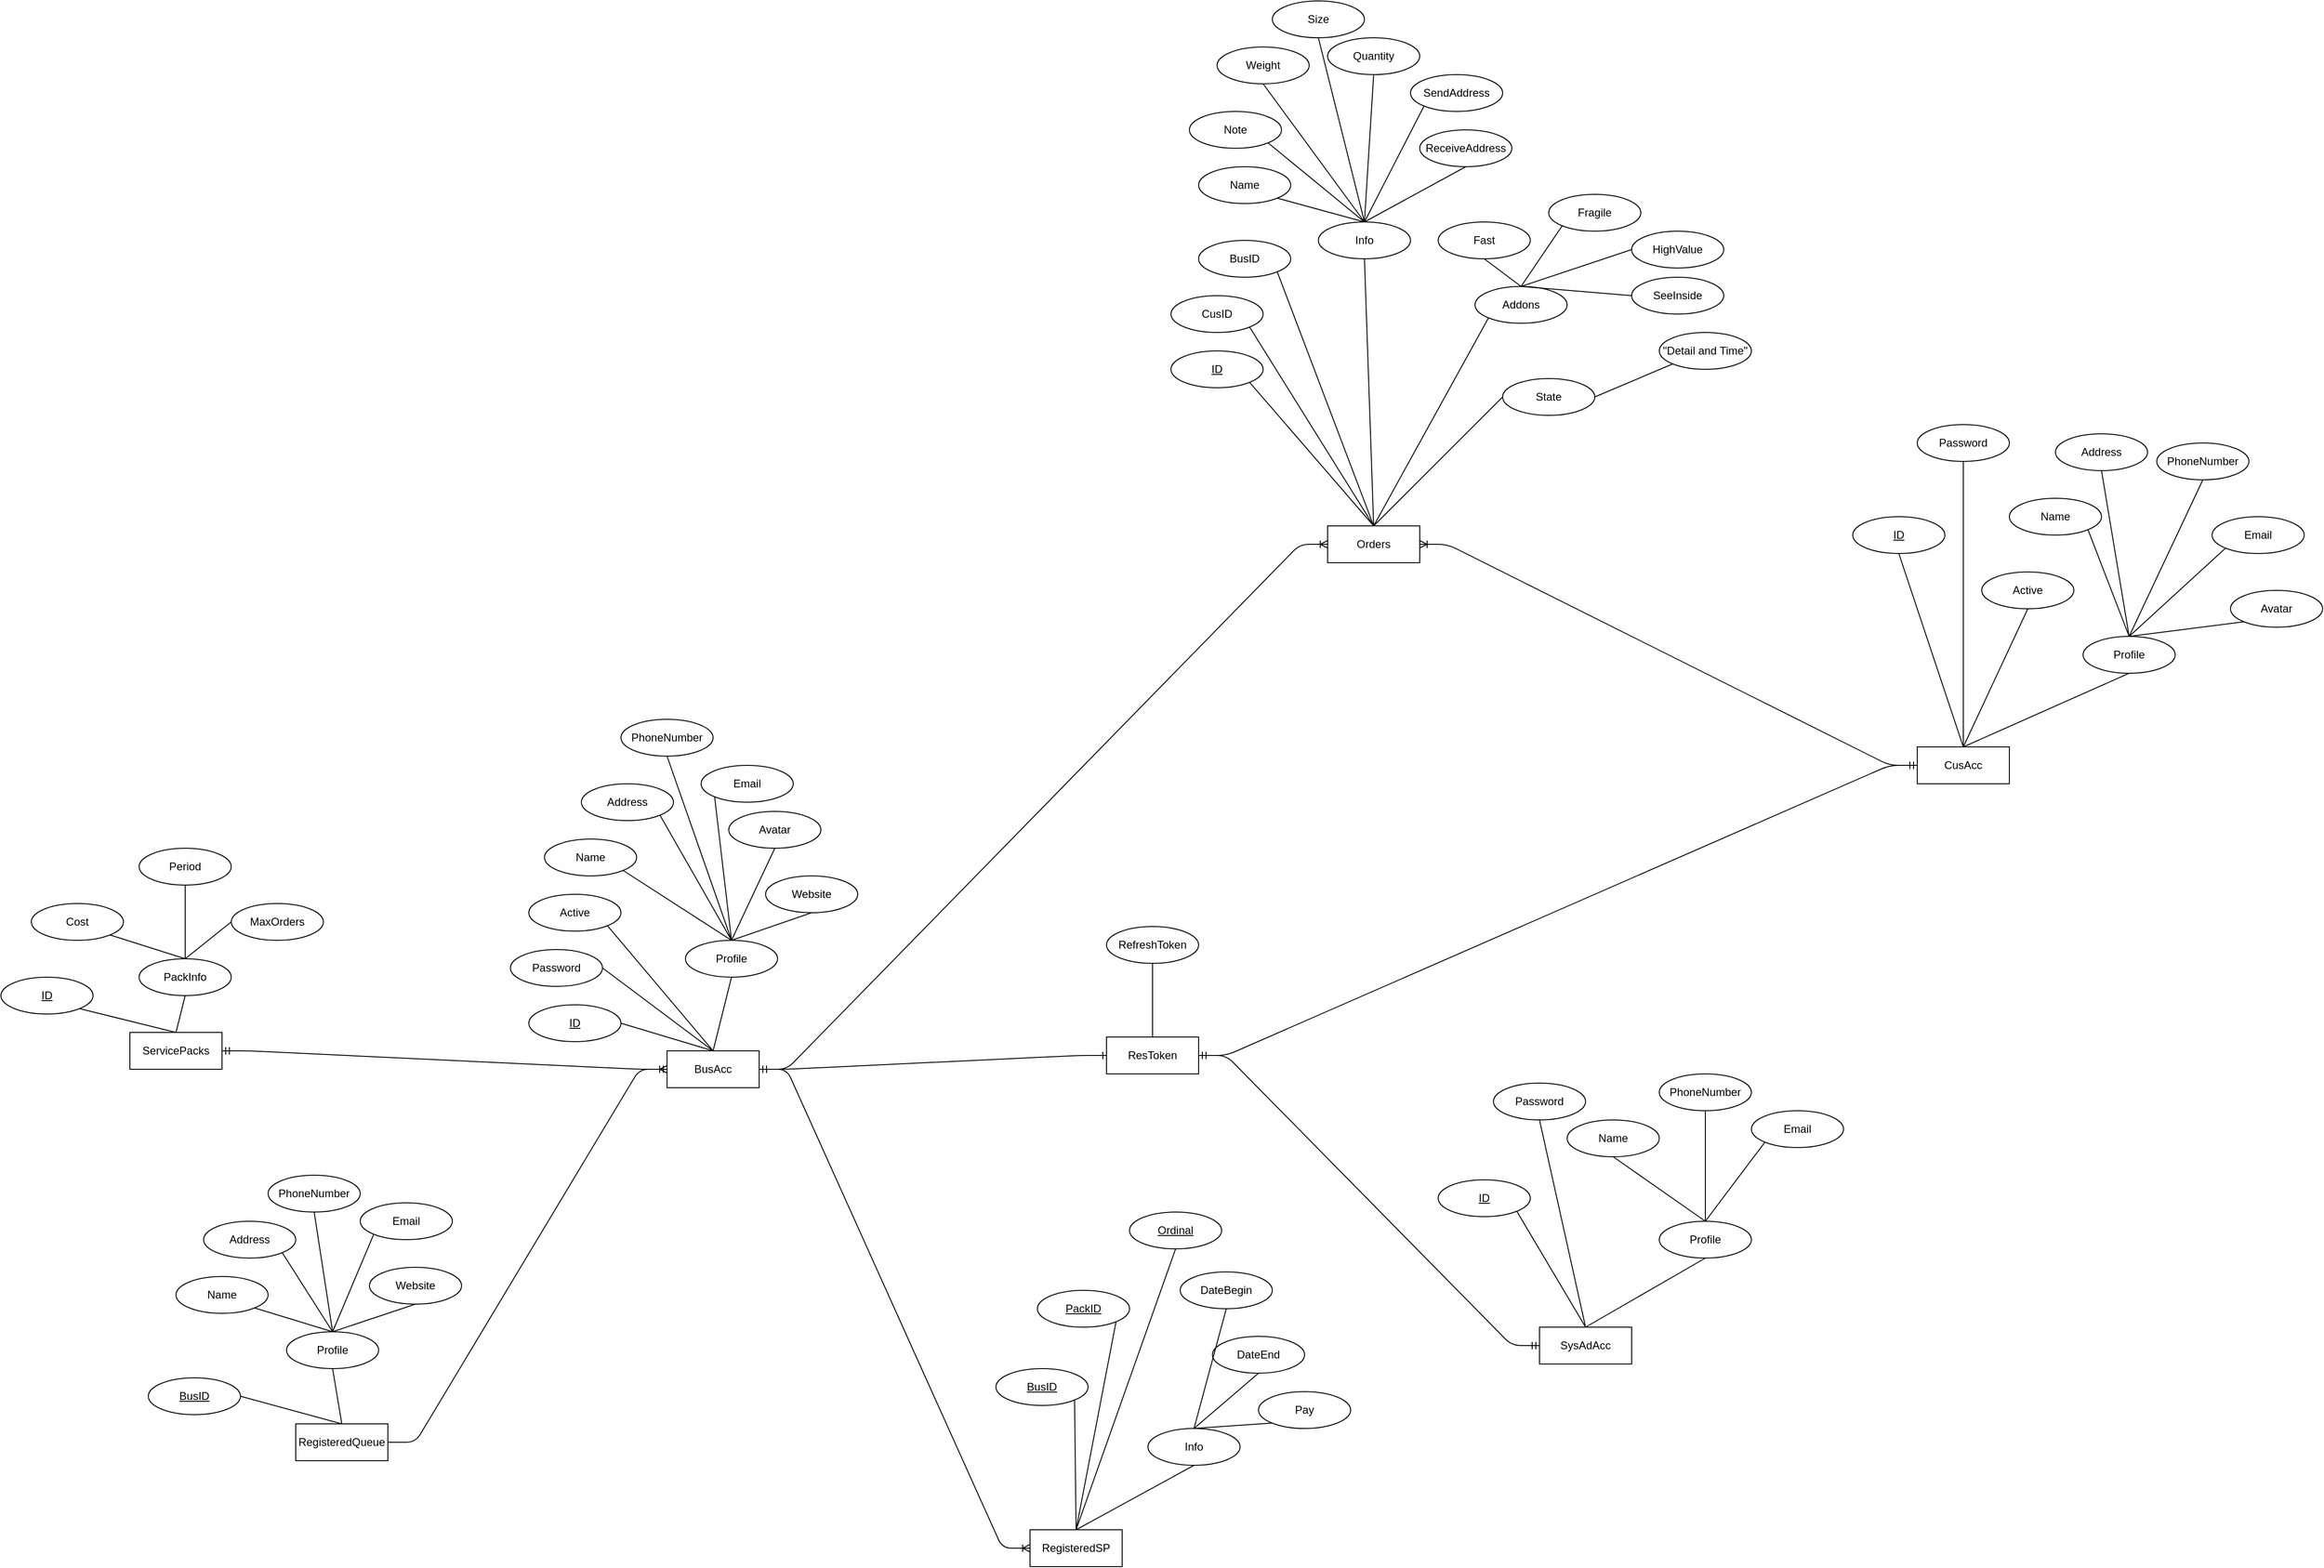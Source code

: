 <mxfile version="14.5.3" type="github">
  <diagram id="R2lEEEUBdFMjLlhIrx00" name="Page-1">
    <mxGraphModel dx="4400" dy="2520" grid="1" gridSize="10" guides="1" tooltips="1" connect="1" arrows="1" fold="1" page="1" pageScale="1" pageWidth="1920" pageHeight="1200" background="none" math="0" shadow="0" extFonts="Permanent Marker^https://fonts.googleapis.com/css?family=Permanent+Marker">
      <root>
        <mxCell id="0" />
        <mxCell id="1" parent="0" />
        <mxCell id="k6KYrHeAKpyfFp28Gv0Z-1" value="SysAdAcc" style="whiteSpace=wrap;html=1;align=center;" vertex="1" parent="1">
          <mxGeometry x="970" y="670" width="100" height="40" as="geometry" />
        </mxCell>
        <mxCell id="k6KYrHeAKpyfFp28Gv0Z-2" value="CusAcc" style="whiteSpace=wrap;html=1;align=center;" vertex="1" parent="1">
          <mxGeometry x="1380" y="40" width="100" height="40" as="geometry" />
        </mxCell>
        <mxCell id="k6KYrHeAKpyfFp28Gv0Z-3" value="BusAcc" style="whiteSpace=wrap;html=1;align=center;" vertex="1" parent="1">
          <mxGeometry x="23" y="370" width="100" height="40" as="geometry" />
        </mxCell>
        <mxCell id="k6KYrHeAKpyfFp28Gv0Z-4" value="ResToken" style="whiteSpace=wrap;html=1;align=center;" vertex="1" parent="1">
          <mxGeometry x="500" y="355" width="100" height="40" as="geometry" />
        </mxCell>
        <mxCell id="k6KYrHeAKpyfFp28Gv0Z-11" value="RegisteredQueue" style="whiteSpace=wrap;html=1;align=center;" vertex="1" parent="1">
          <mxGeometry x="-380" y="775" width="100" height="40" as="geometry" />
        </mxCell>
        <mxCell id="k6KYrHeAKpyfFp28Gv0Z-12" value="ServicePacks" style="whiteSpace=wrap;html=1;align=center;" vertex="1" parent="1">
          <mxGeometry x="-560" y="350" width="100" height="40" as="geometry" />
        </mxCell>
        <mxCell id="k6KYrHeAKpyfFp28Gv0Z-13" value="Orders" style="whiteSpace=wrap;html=1;align=center;" vertex="1" parent="1">
          <mxGeometry x="740" y="-200" width="100" height="40" as="geometry" />
        </mxCell>
        <mxCell id="k6KYrHeAKpyfFp28Gv0Z-14" value="RegisteredSP" style="whiteSpace=wrap;html=1;align=center;" vertex="1" parent="1">
          <mxGeometry x="417" y="890" width="100" height="40" as="geometry" />
        </mxCell>
        <mxCell id="k6KYrHeAKpyfFp28Gv0Z-19" value="Password" style="ellipse;whiteSpace=wrap;html=1;align=center;" vertex="1" parent="1">
          <mxGeometry x="920" y="405" width="100" height="40" as="geometry" />
        </mxCell>
        <mxCell id="k6KYrHeAKpyfFp28Gv0Z-21" value="" style="endArrow=none;html=1;rounded=0;exitX=0.5;exitY=1;exitDx=0;exitDy=0;entryX=0.5;entryY=0;entryDx=0;entryDy=0;" edge="1" parent="1" source="k6KYrHeAKpyfFp28Gv0Z-19" target="k6KYrHeAKpyfFp28Gv0Z-1">
          <mxGeometry relative="1" as="geometry">
            <mxPoint x="970" y="600" as="sourcePoint" />
            <mxPoint x="1130" y="600" as="targetPoint" />
          </mxGeometry>
        </mxCell>
        <mxCell id="k6KYrHeAKpyfFp28Gv0Z-22" value="Profile" style="ellipse;whiteSpace=wrap;html=1;align=center;" vertex="1" parent="1">
          <mxGeometry x="1100" y="555" width="100" height="40" as="geometry" />
        </mxCell>
        <mxCell id="k6KYrHeAKpyfFp28Gv0Z-23" value="ID" style="ellipse;whiteSpace=wrap;html=1;align=center;fontStyle=4;" vertex="1" parent="1">
          <mxGeometry x="860" y="510" width="100" height="40" as="geometry" />
        </mxCell>
        <mxCell id="k6KYrHeAKpyfFp28Gv0Z-24" value="" style="endArrow=none;html=1;rounded=0;exitX=1;exitY=1;exitDx=0;exitDy=0;entryX=0.5;entryY=0;entryDx=0;entryDy=0;" edge="1" parent="1" source="k6KYrHeAKpyfFp28Gv0Z-23" target="k6KYrHeAKpyfFp28Gv0Z-1">
          <mxGeometry relative="1" as="geometry">
            <mxPoint x="1150" y="700" as="sourcePoint" />
            <mxPoint x="1310" y="700" as="targetPoint" />
          </mxGeometry>
        </mxCell>
        <mxCell id="k6KYrHeAKpyfFp28Gv0Z-25" value="" style="endArrow=none;html=1;rounded=0;exitX=0.5;exitY=1;exitDx=0;exitDy=0;entryX=0.5;entryY=0;entryDx=0;entryDy=0;" edge="1" parent="1" source="k6KYrHeAKpyfFp28Gv0Z-22" target="k6KYrHeAKpyfFp28Gv0Z-1">
          <mxGeometry relative="1" as="geometry">
            <mxPoint x="1150" y="700" as="sourcePoint" />
            <mxPoint x="1310" y="700" as="targetPoint" />
          </mxGeometry>
        </mxCell>
        <mxCell id="k6KYrHeAKpyfFp28Gv0Z-26" value="Name" style="ellipse;whiteSpace=wrap;html=1;align=center;" vertex="1" parent="1">
          <mxGeometry x="1000" y="445" width="100" height="40" as="geometry" />
        </mxCell>
        <mxCell id="k6KYrHeAKpyfFp28Gv0Z-34" value="PhoneNumber" style="ellipse;whiteSpace=wrap;html=1;align=center;" vertex="1" parent="1">
          <mxGeometry x="1100" y="395" width="100" height="40" as="geometry" />
        </mxCell>
        <mxCell id="k6KYrHeAKpyfFp28Gv0Z-35" value="Email" style="ellipse;whiteSpace=wrap;html=1;align=center;" vertex="1" parent="1">
          <mxGeometry x="1200" y="435" width="100" height="40" as="geometry" />
        </mxCell>
        <mxCell id="k6KYrHeAKpyfFp28Gv0Z-37" value="" style="endArrow=none;html=1;rounded=0;exitX=0.5;exitY=1;exitDx=0;exitDy=0;entryX=0.5;entryY=0;entryDx=0;entryDy=0;" edge="1" parent="1" source="k6KYrHeAKpyfFp28Gv0Z-26" target="k6KYrHeAKpyfFp28Gv0Z-22">
          <mxGeometry relative="1" as="geometry">
            <mxPoint x="1280" y="415" as="sourcePoint" />
            <mxPoint x="1440" y="415" as="targetPoint" />
          </mxGeometry>
        </mxCell>
        <mxCell id="k6KYrHeAKpyfFp28Gv0Z-39" value="" style="endArrow=none;html=1;rounded=0;exitX=0.5;exitY=1;exitDx=0;exitDy=0;entryX=0.5;entryY=0;entryDx=0;entryDy=0;" edge="1" parent="1" source="k6KYrHeAKpyfFp28Gv0Z-34" target="k6KYrHeAKpyfFp28Gv0Z-22">
          <mxGeometry relative="1" as="geometry">
            <mxPoint x="1280" y="415" as="sourcePoint" />
            <mxPoint x="1440" y="415" as="targetPoint" />
          </mxGeometry>
        </mxCell>
        <mxCell id="k6KYrHeAKpyfFp28Gv0Z-40" value="" style="endArrow=none;html=1;rounded=0;exitX=0;exitY=1;exitDx=0;exitDy=0;entryX=0.5;entryY=0;entryDx=0;entryDy=0;" edge="1" parent="1" source="k6KYrHeAKpyfFp28Gv0Z-35" target="k6KYrHeAKpyfFp28Gv0Z-22">
          <mxGeometry relative="1" as="geometry">
            <mxPoint x="1280" y="415" as="sourcePoint" />
            <mxPoint x="1440" y="415" as="targetPoint" />
          </mxGeometry>
        </mxCell>
        <mxCell id="k6KYrHeAKpyfFp28Gv0Z-44" value="Password" style="ellipse;whiteSpace=wrap;html=1;align=center;" vertex="1" parent="1">
          <mxGeometry x="-147" y="260" width="100" height="40" as="geometry" />
        </mxCell>
        <mxCell id="k6KYrHeAKpyfFp28Gv0Z-45" value="ID" style="ellipse;whiteSpace=wrap;html=1;align=center;fontStyle=4;" vertex="1" parent="1">
          <mxGeometry x="-127" y="320" width="100" height="40" as="geometry" />
        </mxCell>
        <mxCell id="k6KYrHeAKpyfFp28Gv0Z-46" value="Active" style="ellipse;whiteSpace=wrap;html=1;align=center;" vertex="1" parent="1">
          <mxGeometry x="-127" y="200" width="100" height="40" as="geometry" />
        </mxCell>
        <mxCell id="k6KYrHeAKpyfFp28Gv0Z-47" value="Profile" style="ellipse;whiteSpace=wrap;html=1;align=center;" vertex="1" parent="1">
          <mxGeometry x="43" y="250" width="100" height="40" as="geometry" />
        </mxCell>
        <mxCell id="k6KYrHeAKpyfFp28Gv0Z-48" value="" style="endArrow=none;html=1;rounded=0;exitX=1;exitY=0.5;exitDx=0;exitDy=0;entryX=0.5;entryY=0;entryDx=0;entryDy=0;" edge="1" parent="1" source="k6KYrHeAKpyfFp28Gv0Z-45" target="k6KYrHeAKpyfFp28Gv0Z-3">
          <mxGeometry relative="1" as="geometry">
            <mxPoint x="-117" y="240" as="sourcePoint" />
            <mxPoint x="43" y="240" as="targetPoint" />
          </mxGeometry>
        </mxCell>
        <mxCell id="k6KYrHeAKpyfFp28Gv0Z-49" value="" style="endArrow=none;html=1;rounded=0;exitX=1;exitY=0.5;exitDx=0;exitDy=0;entryX=0.5;entryY=0;entryDx=0;entryDy=0;" edge="1" parent="1" source="k6KYrHeAKpyfFp28Gv0Z-44" target="k6KYrHeAKpyfFp28Gv0Z-3">
          <mxGeometry relative="1" as="geometry">
            <mxPoint x="-117" y="240" as="sourcePoint" />
            <mxPoint x="43" y="240" as="targetPoint" />
          </mxGeometry>
        </mxCell>
        <mxCell id="k6KYrHeAKpyfFp28Gv0Z-50" value="" style="endArrow=none;html=1;rounded=0;exitX=1;exitY=1;exitDx=0;exitDy=0;entryX=0.5;entryY=0;entryDx=0;entryDy=0;" edge="1" parent="1" source="k6KYrHeAKpyfFp28Gv0Z-46" target="k6KYrHeAKpyfFp28Gv0Z-3">
          <mxGeometry relative="1" as="geometry">
            <mxPoint x="-117" y="240" as="sourcePoint" />
            <mxPoint x="43" y="240" as="targetPoint" />
          </mxGeometry>
        </mxCell>
        <mxCell id="k6KYrHeAKpyfFp28Gv0Z-51" value="" style="endArrow=none;html=1;rounded=0;entryX=0.5;entryY=1;entryDx=0;entryDy=0;exitX=0.5;exitY=0;exitDx=0;exitDy=0;" edge="1" parent="1" source="k6KYrHeAKpyfFp28Gv0Z-3" target="k6KYrHeAKpyfFp28Gv0Z-47">
          <mxGeometry relative="1" as="geometry">
            <mxPoint x="-117" y="240" as="sourcePoint" />
            <mxPoint x="43" y="240" as="targetPoint" />
          </mxGeometry>
        </mxCell>
        <mxCell id="k6KYrHeAKpyfFp28Gv0Z-52" value="Name" style="ellipse;whiteSpace=wrap;html=1;align=center;" vertex="1" parent="1">
          <mxGeometry x="-110" y="140" width="100" height="40" as="geometry" />
        </mxCell>
        <mxCell id="k6KYrHeAKpyfFp28Gv0Z-54" value="Address" style="ellipse;whiteSpace=wrap;html=1;align=center;" vertex="1" parent="1">
          <mxGeometry x="-70" y="80" width="100" height="40" as="geometry" />
        </mxCell>
        <mxCell id="k6KYrHeAKpyfFp28Gv0Z-55" value="PhoneNumber" style="ellipse;whiteSpace=wrap;html=1;align=center;" vertex="1" parent="1">
          <mxGeometry x="-27" y="10" width="100" height="40" as="geometry" />
        </mxCell>
        <mxCell id="k6KYrHeAKpyfFp28Gv0Z-56" value="Email" style="ellipse;whiteSpace=wrap;html=1;align=center;" vertex="1" parent="1">
          <mxGeometry x="60" y="60" width="100" height="40" as="geometry" />
        </mxCell>
        <mxCell id="k6KYrHeAKpyfFp28Gv0Z-57" value="Avatar" style="ellipse;whiteSpace=wrap;html=1;align=center;" vertex="1" parent="1">
          <mxGeometry x="90" y="110" width="100" height="40" as="geometry" />
        </mxCell>
        <mxCell id="k6KYrHeAKpyfFp28Gv0Z-58" value="" style="endArrow=none;html=1;rounded=0;exitX=1;exitY=1;exitDx=0;exitDy=0;entryX=0.5;entryY=0;entryDx=0;entryDy=0;" edge="1" parent="1" source="k6KYrHeAKpyfFp28Gv0Z-52" target="k6KYrHeAKpyfFp28Gv0Z-47">
          <mxGeometry relative="1" as="geometry">
            <mxPoint x="-167" y="190" as="sourcePoint" />
            <mxPoint x="-7" y="190" as="targetPoint" />
          </mxGeometry>
        </mxCell>
        <mxCell id="k6KYrHeAKpyfFp28Gv0Z-59" value="" style="endArrow=none;html=1;rounded=0;entryX=1;entryY=1;entryDx=0;entryDy=0;exitX=0.5;exitY=0;exitDx=0;exitDy=0;" edge="1" parent="1" source="k6KYrHeAKpyfFp28Gv0Z-47" target="k6KYrHeAKpyfFp28Gv0Z-54">
          <mxGeometry relative="1" as="geometry">
            <mxPoint x="-167" y="190" as="sourcePoint" />
            <mxPoint x="-7" y="190" as="targetPoint" />
          </mxGeometry>
        </mxCell>
        <mxCell id="k6KYrHeAKpyfFp28Gv0Z-60" value="" style="endArrow=none;html=1;rounded=0;exitX=0.5;exitY=1;exitDx=0;exitDy=0;entryX=0.5;entryY=0;entryDx=0;entryDy=0;" edge="1" parent="1" source="k6KYrHeAKpyfFp28Gv0Z-55" target="k6KYrHeAKpyfFp28Gv0Z-47">
          <mxGeometry relative="1" as="geometry">
            <mxPoint x="-167" y="190" as="sourcePoint" />
            <mxPoint x="-7" y="190" as="targetPoint" />
          </mxGeometry>
        </mxCell>
        <mxCell id="k6KYrHeAKpyfFp28Gv0Z-61" value="" style="endArrow=none;html=1;rounded=0;exitX=0;exitY=1;exitDx=0;exitDy=0;entryX=0.5;entryY=0;entryDx=0;entryDy=0;" edge="1" parent="1" source="k6KYrHeAKpyfFp28Gv0Z-56" target="k6KYrHeAKpyfFp28Gv0Z-47">
          <mxGeometry relative="1" as="geometry">
            <mxPoint x="-167" y="190" as="sourcePoint" />
            <mxPoint x="-7" y="190" as="targetPoint" />
          </mxGeometry>
        </mxCell>
        <mxCell id="k6KYrHeAKpyfFp28Gv0Z-62" value="" style="endArrow=none;html=1;rounded=0;entryX=0.5;entryY=1;entryDx=0;entryDy=0;exitX=0.5;exitY=0;exitDx=0;exitDy=0;" edge="1" parent="1" source="k6KYrHeAKpyfFp28Gv0Z-47" target="k6KYrHeAKpyfFp28Gv0Z-57">
          <mxGeometry relative="1" as="geometry">
            <mxPoint x="-167" y="190" as="sourcePoint" />
            <mxPoint x="-7" y="190" as="targetPoint" />
          </mxGeometry>
        </mxCell>
        <mxCell id="k6KYrHeAKpyfFp28Gv0Z-63" value="Password" style="ellipse;whiteSpace=wrap;html=1;align=center;" vertex="1" parent="1">
          <mxGeometry x="1380" y="-310" width="100" height="40" as="geometry" />
        </mxCell>
        <mxCell id="k6KYrHeAKpyfFp28Gv0Z-64" value="ID" style="ellipse;whiteSpace=wrap;html=1;align=center;fontStyle=4;" vertex="1" parent="1">
          <mxGeometry x="1310" y="-210" width="100" height="40" as="geometry" />
        </mxCell>
        <mxCell id="k6KYrHeAKpyfFp28Gv0Z-65" value="" style="endArrow=none;html=1;rounded=0;exitX=0.5;exitY=1;exitDx=0;exitDy=0;entryX=0.5;entryY=0;entryDx=0;entryDy=0;" edge="1" parent="1" source="k6KYrHeAKpyfFp28Gv0Z-64" target="k6KYrHeAKpyfFp28Gv0Z-2">
          <mxGeometry relative="1" as="geometry">
            <mxPoint x="1210" y="-130" as="sourcePoint" />
            <mxPoint x="1370" y="-130" as="targetPoint" />
          </mxGeometry>
        </mxCell>
        <mxCell id="k6KYrHeAKpyfFp28Gv0Z-66" value="" style="endArrow=none;html=1;rounded=0;exitX=0.5;exitY=1;exitDx=0;exitDy=0;entryX=0.5;entryY=0;entryDx=0;entryDy=0;" edge="1" parent="1" source="k6KYrHeAKpyfFp28Gv0Z-63" target="k6KYrHeAKpyfFp28Gv0Z-2">
          <mxGeometry relative="1" as="geometry">
            <mxPoint x="1210" y="-130" as="sourcePoint" />
            <mxPoint x="1400" y="-90" as="targetPoint" />
          </mxGeometry>
        </mxCell>
        <mxCell id="k6KYrHeAKpyfFp28Gv0Z-67" value="Active" style="ellipse;whiteSpace=wrap;html=1;align=center;" vertex="1" parent="1">
          <mxGeometry x="1450" y="-150" width="100" height="40" as="geometry" />
        </mxCell>
        <mxCell id="k6KYrHeAKpyfFp28Gv0Z-68" value="Profile" style="ellipse;whiteSpace=wrap;html=1;align=center;" vertex="1" parent="1">
          <mxGeometry x="1560" y="-80" width="100" height="40" as="geometry" />
        </mxCell>
        <mxCell id="k6KYrHeAKpyfFp28Gv0Z-69" value="" style="endArrow=none;html=1;rounded=0;entryX=0.5;entryY=1;entryDx=0;entryDy=0;exitX=0.5;exitY=0;exitDx=0;exitDy=0;" edge="1" parent="1" source="k6KYrHeAKpyfFp28Gv0Z-2" target="k6KYrHeAKpyfFp28Gv0Z-68">
          <mxGeometry relative="1" as="geometry">
            <mxPoint x="1210" y="-130" as="sourcePoint" />
            <mxPoint x="1370" y="-130" as="targetPoint" />
          </mxGeometry>
        </mxCell>
        <mxCell id="k6KYrHeAKpyfFp28Gv0Z-70" value="Name" style="ellipse;whiteSpace=wrap;html=1;align=center;" vertex="1" parent="1">
          <mxGeometry x="1480" y="-230" width="100" height="40" as="geometry" />
        </mxCell>
        <mxCell id="k6KYrHeAKpyfFp28Gv0Z-71" value="Address" style="ellipse;whiteSpace=wrap;html=1;align=center;" vertex="1" parent="1">
          <mxGeometry x="1530" y="-300" width="100" height="40" as="geometry" />
        </mxCell>
        <mxCell id="k6KYrHeAKpyfFp28Gv0Z-72" value="PhoneNumber" style="ellipse;whiteSpace=wrap;html=1;align=center;" vertex="1" parent="1">
          <mxGeometry x="1640" y="-290" width="100" height="40" as="geometry" />
        </mxCell>
        <mxCell id="k6KYrHeAKpyfFp28Gv0Z-73" value="Email" style="ellipse;whiteSpace=wrap;html=1;align=center;" vertex="1" parent="1">
          <mxGeometry x="1700" y="-210" width="100" height="40" as="geometry" />
        </mxCell>
        <mxCell id="k6KYrHeAKpyfFp28Gv0Z-74" value="Avatar" style="ellipse;whiteSpace=wrap;html=1;align=center;" vertex="1" parent="1">
          <mxGeometry x="1720" y="-130" width="100" height="40" as="geometry" />
        </mxCell>
        <mxCell id="k6KYrHeAKpyfFp28Gv0Z-75" value="" style="endArrow=none;html=1;rounded=0;exitX=1;exitY=1;exitDx=0;exitDy=0;entryX=0.5;entryY=0;entryDx=0;entryDy=0;" edge="1" parent="1" source="k6KYrHeAKpyfFp28Gv0Z-70" target="k6KYrHeAKpyfFp28Gv0Z-68">
          <mxGeometry relative="1" as="geometry">
            <mxPoint x="1460" y="-160" as="sourcePoint" />
            <mxPoint x="1620" y="-160" as="targetPoint" />
          </mxGeometry>
        </mxCell>
        <mxCell id="k6KYrHeAKpyfFp28Gv0Z-76" value="" style="endArrow=none;html=1;rounded=0;exitX=0.5;exitY=1;exitDx=0;exitDy=0;entryX=0.5;entryY=0;entryDx=0;entryDy=0;" edge="1" parent="1" source="k6KYrHeAKpyfFp28Gv0Z-71" target="k6KYrHeAKpyfFp28Gv0Z-68">
          <mxGeometry relative="1" as="geometry">
            <mxPoint x="1460" y="-160" as="sourcePoint" />
            <mxPoint x="1620" y="-160" as="targetPoint" />
          </mxGeometry>
        </mxCell>
        <mxCell id="k6KYrHeAKpyfFp28Gv0Z-77" value="" style="endArrow=none;html=1;rounded=0;exitX=0.5;exitY=1;exitDx=0;exitDy=0;entryX=0.5;entryY=0;entryDx=0;entryDy=0;" edge="1" parent="1" source="k6KYrHeAKpyfFp28Gv0Z-72" target="k6KYrHeAKpyfFp28Gv0Z-68">
          <mxGeometry relative="1" as="geometry">
            <mxPoint x="1460" y="-160" as="sourcePoint" />
            <mxPoint x="1620" y="-160" as="targetPoint" />
          </mxGeometry>
        </mxCell>
        <mxCell id="k6KYrHeAKpyfFp28Gv0Z-78" value="" style="endArrow=none;html=1;rounded=0;entryX=0;entryY=1;entryDx=0;entryDy=0;exitX=0.5;exitY=0;exitDx=0;exitDy=0;" edge="1" parent="1" source="k6KYrHeAKpyfFp28Gv0Z-68" target="k6KYrHeAKpyfFp28Gv0Z-73">
          <mxGeometry relative="1" as="geometry">
            <mxPoint x="1460" y="-160" as="sourcePoint" />
            <mxPoint x="1620" y="-160" as="targetPoint" />
          </mxGeometry>
        </mxCell>
        <mxCell id="k6KYrHeAKpyfFp28Gv0Z-79" value="" style="endArrow=none;html=1;rounded=0;entryX=0;entryY=1;entryDx=0;entryDy=0;exitX=0.5;exitY=0;exitDx=0;exitDy=0;" edge="1" parent="1" source="k6KYrHeAKpyfFp28Gv0Z-68" target="k6KYrHeAKpyfFp28Gv0Z-74">
          <mxGeometry relative="1" as="geometry">
            <mxPoint x="1460" y="-160" as="sourcePoint" />
            <mxPoint x="1620" y="-160" as="targetPoint" />
          </mxGeometry>
        </mxCell>
        <mxCell id="k6KYrHeAKpyfFp28Gv0Z-80" value="RefreshToken" style="ellipse;whiteSpace=wrap;html=1;align=center;" vertex="1" parent="1">
          <mxGeometry x="500" y="235" width="100" height="40" as="geometry" />
        </mxCell>
        <mxCell id="k6KYrHeAKpyfFp28Gv0Z-81" value="" style="endArrow=none;html=1;rounded=0;exitX=0.5;exitY=0;exitDx=0;exitDy=0;entryX=0.5;entryY=1;entryDx=0;entryDy=0;" edge="1" parent="1" source="k6KYrHeAKpyfFp28Gv0Z-4" target="k6KYrHeAKpyfFp28Gv0Z-80">
          <mxGeometry relative="1" as="geometry">
            <mxPoint x="80" y="185" as="sourcePoint" />
            <mxPoint x="240" y="185" as="targetPoint" />
          </mxGeometry>
        </mxCell>
        <mxCell id="k6KYrHeAKpyfFp28Gv0Z-82" value="" style="endArrow=none;html=1;rounded=0;exitX=0.5;exitY=1;exitDx=0;exitDy=0;entryX=0.5;entryY=0;entryDx=0;entryDy=0;" edge="1" parent="1" source="k6KYrHeAKpyfFp28Gv0Z-67" target="k6KYrHeAKpyfFp28Gv0Z-2">
          <mxGeometry relative="1" as="geometry">
            <mxPoint x="1220" y="-140" as="sourcePoint" />
            <mxPoint x="1380" y="-140" as="targetPoint" />
          </mxGeometry>
        </mxCell>
        <mxCell id="k6KYrHeAKpyfFp28Gv0Z-83" value="Website" style="ellipse;whiteSpace=wrap;html=1;align=center;" vertex="1" parent="1">
          <mxGeometry x="130" y="180" width="100" height="40" as="geometry" />
        </mxCell>
        <mxCell id="k6KYrHeAKpyfFp28Gv0Z-84" value="" style="endArrow=none;html=1;rounded=0;exitX=0.5;exitY=1;exitDx=0;exitDy=0;entryX=0.5;entryY=0;entryDx=0;entryDy=0;" edge="1" parent="1" source="k6KYrHeAKpyfFp28Gv0Z-83" target="k6KYrHeAKpyfFp28Gv0Z-47">
          <mxGeometry relative="1" as="geometry">
            <mxPoint x="50" y="300" as="sourcePoint" />
            <mxPoint x="210" y="300" as="targetPoint" />
          </mxGeometry>
        </mxCell>
        <mxCell id="k6KYrHeAKpyfFp28Gv0Z-85" value="Profile" style="ellipse;whiteSpace=wrap;html=1;align=center;" vertex="1" parent="1">
          <mxGeometry x="-390" y="675" width="100" height="40" as="geometry" />
        </mxCell>
        <mxCell id="k6KYrHeAKpyfFp28Gv0Z-86" value="BusID" style="ellipse;whiteSpace=wrap;html=1;align=center;fontStyle=4;" vertex="1" parent="1">
          <mxGeometry x="-540" y="725" width="100" height="40" as="geometry" />
        </mxCell>
        <mxCell id="k6KYrHeAKpyfFp28Gv0Z-87" value="Name" style="ellipse;whiteSpace=wrap;html=1;align=center;" vertex="1" parent="1">
          <mxGeometry x="-510" y="615" width="100" height="40" as="geometry" />
        </mxCell>
        <mxCell id="k6KYrHeAKpyfFp28Gv0Z-88" value="Address" style="ellipse;whiteSpace=wrap;html=1;align=center;" vertex="1" parent="1">
          <mxGeometry x="-480" y="555" width="100" height="40" as="geometry" />
        </mxCell>
        <mxCell id="k6KYrHeAKpyfFp28Gv0Z-89" value="PhoneNumber" style="ellipse;whiteSpace=wrap;html=1;align=center;" vertex="1" parent="1">
          <mxGeometry x="-410" y="505" width="100" height="40" as="geometry" />
        </mxCell>
        <mxCell id="k6KYrHeAKpyfFp28Gv0Z-90" value="Email" style="ellipse;whiteSpace=wrap;html=1;align=center;" vertex="1" parent="1">
          <mxGeometry x="-310" y="535" width="100" height="40" as="geometry" />
        </mxCell>
        <mxCell id="k6KYrHeAKpyfFp28Gv0Z-91" value="Website" style="ellipse;whiteSpace=wrap;html=1;align=center;" vertex="1" parent="1">
          <mxGeometry x="-300" y="605" width="100" height="40" as="geometry" />
        </mxCell>
        <mxCell id="k6KYrHeAKpyfFp28Gv0Z-92" value="" style="endArrow=none;html=1;rounded=0;exitX=1;exitY=0.5;exitDx=0;exitDy=0;entryX=0.5;entryY=0;entryDx=0;entryDy=0;" edge="1" parent="1" source="k6KYrHeAKpyfFp28Gv0Z-86" target="k6KYrHeAKpyfFp28Gv0Z-11">
          <mxGeometry relative="1" as="geometry">
            <mxPoint x="-320" y="745" as="sourcePoint" />
            <mxPoint x="-160" y="745" as="targetPoint" />
          </mxGeometry>
        </mxCell>
        <mxCell id="k6KYrHeAKpyfFp28Gv0Z-93" value="" style="endArrow=none;html=1;rounded=0;exitX=0.5;exitY=1;exitDx=0;exitDy=0;entryX=0.5;entryY=0;entryDx=0;entryDy=0;" edge="1" parent="1" source="k6KYrHeAKpyfFp28Gv0Z-85" target="k6KYrHeAKpyfFp28Gv0Z-11">
          <mxGeometry relative="1" as="geometry">
            <mxPoint x="-320" y="745" as="sourcePoint" />
            <mxPoint x="-160" y="745" as="targetPoint" />
          </mxGeometry>
        </mxCell>
        <mxCell id="k6KYrHeAKpyfFp28Gv0Z-94" value="" style="endArrow=none;html=1;rounded=0;exitX=1;exitY=1;exitDx=0;exitDy=0;entryX=0.5;entryY=0;entryDx=0;entryDy=0;" edge="1" parent="1" source="k6KYrHeAKpyfFp28Gv0Z-87" target="k6KYrHeAKpyfFp28Gv0Z-85">
          <mxGeometry relative="1" as="geometry">
            <mxPoint x="-320" y="745" as="sourcePoint" />
            <mxPoint x="-350" y="635" as="targetPoint" />
          </mxGeometry>
        </mxCell>
        <mxCell id="k6KYrHeAKpyfFp28Gv0Z-95" value="" style="endArrow=none;html=1;rounded=0;exitX=1;exitY=1;exitDx=0;exitDy=0;entryX=0.5;entryY=0;entryDx=0;entryDy=0;" edge="1" parent="1" source="k6KYrHeAKpyfFp28Gv0Z-88" target="k6KYrHeAKpyfFp28Gv0Z-85">
          <mxGeometry relative="1" as="geometry">
            <mxPoint x="-320" y="745" as="sourcePoint" />
            <mxPoint x="-160" y="745" as="targetPoint" />
          </mxGeometry>
        </mxCell>
        <mxCell id="k6KYrHeAKpyfFp28Gv0Z-96" value="" style="endArrow=none;html=1;rounded=0;exitX=0.5;exitY=1;exitDx=0;exitDy=0;entryX=0.5;entryY=0;entryDx=0;entryDy=0;" edge="1" parent="1" source="k6KYrHeAKpyfFp28Gv0Z-89" target="k6KYrHeAKpyfFp28Gv0Z-85">
          <mxGeometry relative="1" as="geometry">
            <mxPoint x="-320" y="745" as="sourcePoint" />
            <mxPoint x="-160" y="745" as="targetPoint" />
          </mxGeometry>
        </mxCell>
        <mxCell id="k6KYrHeAKpyfFp28Gv0Z-97" value="" style="endArrow=none;html=1;rounded=0;exitX=0;exitY=1;exitDx=0;exitDy=0;entryX=0.5;entryY=0;entryDx=0;entryDy=0;" edge="1" parent="1" source="k6KYrHeAKpyfFp28Gv0Z-90" target="k6KYrHeAKpyfFp28Gv0Z-85">
          <mxGeometry relative="1" as="geometry">
            <mxPoint x="-320" y="745" as="sourcePoint" />
            <mxPoint x="-160" y="745" as="targetPoint" />
          </mxGeometry>
        </mxCell>
        <mxCell id="k6KYrHeAKpyfFp28Gv0Z-99" value="" style="endArrow=none;html=1;rounded=0;exitX=0.5;exitY=1;exitDx=0;exitDy=0;entryX=0.5;entryY=0;entryDx=0;entryDy=0;" edge="1" parent="1" source="k6KYrHeAKpyfFp28Gv0Z-91" target="k6KYrHeAKpyfFp28Gv0Z-85">
          <mxGeometry relative="1" as="geometry">
            <mxPoint x="-320" y="745" as="sourcePoint" />
            <mxPoint x="-160" y="745" as="targetPoint" />
          </mxGeometry>
        </mxCell>
        <mxCell id="k6KYrHeAKpyfFp28Gv0Z-102" value="BusID" style="ellipse;whiteSpace=wrap;html=1;align=center;fontStyle=4;" vertex="1" parent="1">
          <mxGeometry x="380" y="715" width="100" height="40" as="geometry" />
        </mxCell>
        <mxCell id="k6KYrHeAKpyfFp28Gv0Z-103" value="PackInfo" style="ellipse;whiteSpace=wrap;html=1;align=center;" vertex="1" parent="1">
          <mxGeometry x="-550" y="270" width="100" height="40" as="geometry" />
        </mxCell>
        <mxCell id="k6KYrHeAKpyfFp28Gv0Z-104" value="ID" style="ellipse;whiteSpace=wrap;html=1;align=center;fontStyle=4;" vertex="1" parent="1">
          <mxGeometry x="-700" y="290" width="100" height="40" as="geometry" />
        </mxCell>
        <mxCell id="k6KYrHeAKpyfFp28Gv0Z-105" value="Cost" style="ellipse;whiteSpace=wrap;html=1;align=center;" vertex="1" parent="1">
          <mxGeometry x="-667" y="210" width="100" height="40" as="geometry" />
        </mxCell>
        <mxCell id="k6KYrHeAKpyfFp28Gv0Z-106" value="Period" style="ellipse;whiteSpace=wrap;html=1;align=center;" vertex="1" parent="1">
          <mxGeometry x="-550" y="150" width="100" height="40" as="geometry" />
        </mxCell>
        <mxCell id="k6KYrHeAKpyfFp28Gv0Z-108" value="" style="endArrow=none;html=1;rounded=0;exitX=1;exitY=1;exitDx=0;exitDy=0;entryX=0.5;entryY=0;entryDx=0;entryDy=0;" edge="1" parent="1" source="k6KYrHeAKpyfFp28Gv0Z-104" target="k6KYrHeAKpyfFp28Gv0Z-12">
          <mxGeometry relative="1" as="geometry">
            <mxPoint x="-550" y="230" as="sourcePoint" />
            <mxPoint x="-390" y="230" as="targetPoint" />
          </mxGeometry>
        </mxCell>
        <mxCell id="k6KYrHeAKpyfFp28Gv0Z-109" value="" style="endArrow=none;html=1;rounded=0;exitX=0.5;exitY=1;exitDx=0;exitDy=0;entryX=0.5;entryY=0;entryDx=0;entryDy=0;" edge="1" parent="1" source="k6KYrHeAKpyfFp28Gv0Z-103" target="k6KYrHeAKpyfFp28Gv0Z-12">
          <mxGeometry relative="1" as="geometry">
            <mxPoint x="-550" y="230" as="sourcePoint" />
            <mxPoint x="-390" y="230" as="targetPoint" />
          </mxGeometry>
        </mxCell>
        <mxCell id="k6KYrHeAKpyfFp28Gv0Z-110" value="" style="endArrow=none;html=1;rounded=0;exitX=1;exitY=1;exitDx=0;exitDy=0;entryX=0.5;entryY=0;entryDx=0;entryDy=0;" edge="1" parent="1" source="k6KYrHeAKpyfFp28Gv0Z-105" target="k6KYrHeAKpyfFp28Gv0Z-103">
          <mxGeometry relative="1" as="geometry">
            <mxPoint x="-550" y="230" as="sourcePoint" />
            <mxPoint x="-390" y="230" as="targetPoint" />
          </mxGeometry>
        </mxCell>
        <mxCell id="k6KYrHeAKpyfFp28Gv0Z-111" value="" style="endArrow=none;html=1;rounded=0;exitX=0.5;exitY=1;exitDx=0;exitDy=0;entryX=0.5;entryY=0;entryDx=0;entryDy=0;" edge="1" parent="1" source="k6KYrHeAKpyfFp28Gv0Z-106" target="k6KYrHeAKpyfFp28Gv0Z-103">
          <mxGeometry relative="1" as="geometry">
            <mxPoint x="-500" y="210" as="sourcePoint" />
            <mxPoint x="-390" y="230" as="targetPoint" />
          </mxGeometry>
        </mxCell>
        <mxCell id="k6KYrHeAKpyfFp28Gv0Z-113" value="MaxOrders" style="ellipse;whiteSpace=wrap;html=1;align=center;" vertex="1" parent="1">
          <mxGeometry x="-450" y="210" width="100" height="40" as="geometry" />
        </mxCell>
        <mxCell id="k6KYrHeAKpyfFp28Gv0Z-114" value="" style="endArrow=none;html=1;rounded=0;entryX=0;entryY=0.5;entryDx=0;entryDy=0;exitX=0.5;exitY=0;exitDx=0;exitDy=0;" edge="1" parent="1" source="k6KYrHeAKpyfFp28Gv0Z-103" target="k6KYrHeAKpyfFp28Gv0Z-113">
          <mxGeometry relative="1" as="geometry">
            <mxPoint x="-550" y="230" as="sourcePoint" />
            <mxPoint x="-390" y="230" as="targetPoint" />
          </mxGeometry>
        </mxCell>
        <mxCell id="k6KYrHeAKpyfFp28Gv0Z-116" value="" style="endArrow=none;html=1;rounded=0;exitX=1;exitY=1;exitDx=0;exitDy=0;entryX=0.5;entryY=0;entryDx=0;entryDy=0;" edge="1" parent="1" source="k6KYrHeAKpyfFp28Gv0Z-102" target="k6KYrHeAKpyfFp28Gv0Z-14">
          <mxGeometry relative="1" as="geometry">
            <mxPoint x="447" y="820" as="sourcePoint" />
            <mxPoint x="607" y="820" as="targetPoint" />
          </mxGeometry>
        </mxCell>
        <mxCell id="k6KYrHeAKpyfFp28Gv0Z-118" value="PackID" style="ellipse;whiteSpace=wrap;html=1;align=center;fontStyle=4;" vertex="1" parent="1">
          <mxGeometry x="425" y="630" width="100" height="40" as="geometry" />
        </mxCell>
        <mxCell id="k6KYrHeAKpyfFp28Gv0Z-119" value="Ordinal" style="ellipse;whiteSpace=wrap;html=1;align=center;fontStyle=4;" vertex="1" parent="1">
          <mxGeometry x="525" y="545" width="100" height="40" as="geometry" />
        </mxCell>
        <mxCell id="k6KYrHeAKpyfFp28Gv0Z-120" value="" style="endArrow=none;html=1;rounded=0;exitX=1;exitY=1;exitDx=0;exitDy=0;entryX=0.5;entryY=0;entryDx=0;entryDy=0;" edge="1" parent="1" source="k6KYrHeAKpyfFp28Gv0Z-118" target="k6KYrHeAKpyfFp28Gv0Z-14">
          <mxGeometry relative="1" as="geometry">
            <mxPoint x="347" y="880" as="sourcePoint" />
            <mxPoint x="507" y="880" as="targetPoint" />
          </mxGeometry>
        </mxCell>
        <mxCell id="k6KYrHeAKpyfFp28Gv0Z-121" value="" style="endArrow=none;html=1;rounded=0;exitX=0.5;exitY=1;exitDx=0;exitDy=0;entryX=0.5;entryY=0;entryDx=0;entryDy=0;" edge="1" parent="1" source="k6KYrHeAKpyfFp28Gv0Z-119" target="k6KYrHeAKpyfFp28Gv0Z-14">
          <mxGeometry relative="1" as="geometry">
            <mxPoint x="347" y="880" as="sourcePoint" />
            <mxPoint x="507" y="880" as="targetPoint" />
          </mxGeometry>
        </mxCell>
        <mxCell id="k6KYrHeAKpyfFp28Gv0Z-122" value="Info" style="ellipse;whiteSpace=wrap;html=1;align=center;" vertex="1" parent="1">
          <mxGeometry x="545" y="780" width="100" height="40" as="geometry" />
        </mxCell>
        <mxCell id="k6KYrHeAKpyfFp28Gv0Z-123" value="" style="endArrow=none;html=1;rounded=0;entryX=0.5;entryY=1;entryDx=0;entryDy=0;exitX=0.5;exitY=0;exitDx=0;exitDy=0;" edge="1" parent="1" source="k6KYrHeAKpyfFp28Gv0Z-14" target="k6KYrHeAKpyfFp28Gv0Z-122">
          <mxGeometry relative="1" as="geometry">
            <mxPoint x="347" y="880" as="sourcePoint" />
            <mxPoint x="507" y="880" as="targetPoint" />
          </mxGeometry>
        </mxCell>
        <mxCell id="k6KYrHeAKpyfFp28Gv0Z-124" value="DateBegin" style="ellipse;whiteSpace=wrap;html=1;align=center;" vertex="1" parent="1">
          <mxGeometry x="580" y="610" width="100" height="40" as="geometry" />
        </mxCell>
        <mxCell id="k6KYrHeAKpyfFp28Gv0Z-125" value="DateEnd" style="ellipse;whiteSpace=wrap;html=1;align=center;" vertex="1" parent="1">
          <mxGeometry x="615" y="680" width="100" height="40" as="geometry" />
        </mxCell>
        <mxCell id="k6KYrHeAKpyfFp28Gv0Z-126" value="" style="endArrow=none;html=1;rounded=0;entryX=0.5;entryY=1;entryDx=0;entryDy=0;exitX=0.5;exitY=0;exitDx=0;exitDy=0;" edge="1" parent="1" source="k6KYrHeAKpyfFp28Gv0Z-122" target="k6KYrHeAKpyfFp28Gv0Z-124">
          <mxGeometry relative="1" as="geometry">
            <mxPoint x="445" y="830" as="sourcePoint" />
            <mxPoint x="605" y="830" as="targetPoint" />
          </mxGeometry>
        </mxCell>
        <mxCell id="k6KYrHeAKpyfFp28Gv0Z-127" value="" style="endArrow=none;html=1;rounded=0;entryX=0.5;entryY=1;entryDx=0;entryDy=0;exitX=0.5;exitY=0;exitDx=0;exitDy=0;" edge="1" parent="1" source="k6KYrHeAKpyfFp28Gv0Z-122" target="k6KYrHeAKpyfFp28Gv0Z-125">
          <mxGeometry relative="1" as="geometry">
            <mxPoint x="445" y="830" as="sourcePoint" />
            <mxPoint x="605" y="830" as="targetPoint" />
          </mxGeometry>
        </mxCell>
        <mxCell id="k6KYrHeAKpyfFp28Gv0Z-128" value="Pay" style="ellipse;whiteSpace=wrap;html=1;align=center;" vertex="1" parent="1">
          <mxGeometry x="665" y="740" width="100" height="40" as="geometry" />
        </mxCell>
        <mxCell id="k6KYrHeAKpyfFp28Gv0Z-129" value="" style="endArrow=none;html=1;rounded=0;entryX=0;entryY=1;entryDx=0;entryDy=0;exitX=0.5;exitY=0;exitDx=0;exitDy=0;" edge="1" parent="1" source="k6KYrHeAKpyfFp28Gv0Z-122" target="k6KYrHeAKpyfFp28Gv0Z-128">
          <mxGeometry relative="1" as="geometry">
            <mxPoint x="445" y="830" as="sourcePoint" />
            <mxPoint x="605" y="830" as="targetPoint" />
          </mxGeometry>
        </mxCell>
        <mxCell id="k6KYrHeAKpyfFp28Gv0Z-134" value="CusID" style="ellipse;whiteSpace=wrap;html=1;align=center;" vertex="1" parent="1">
          <mxGeometry x="570" y="-450" width="100" height="40" as="geometry" />
        </mxCell>
        <mxCell id="k6KYrHeAKpyfFp28Gv0Z-135" value="ID" style="ellipse;whiteSpace=wrap;html=1;align=center;fontStyle=4;" vertex="1" parent="1">
          <mxGeometry x="570" y="-390" width="100" height="40" as="geometry" />
        </mxCell>
        <mxCell id="k6KYrHeAKpyfFp28Gv0Z-136" value="" style="endArrow=none;html=1;rounded=0;exitX=1;exitY=1;exitDx=0;exitDy=0;entryX=0.5;entryY=0;entryDx=0;entryDy=0;" edge="1" parent="1" source="k6KYrHeAKpyfFp28Gv0Z-135" target="k6KYrHeAKpyfFp28Gv0Z-13">
          <mxGeometry relative="1" as="geometry">
            <mxPoint x="630" y="-550" as="sourcePoint" />
            <mxPoint x="790" y="-550" as="targetPoint" />
          </mxGeometry>
        </mxCell>
        <mxCell id="k6KYrHeAKpyfFp28Gv0Z-137" value="" style="endArrow=none;html=1;rounded=0;exitX=1;exitY=1;exitDx=0;exitDy=0;entryX=0.5;entryY=0;entryDx=0;entryDy=0;" edge="1" parent="1" source="k6KYrHeAKpyfFp28Gv0Z-134" target="k6KYrHeAKpyfFp28Gv0Z-13">
          <mxGeometry relative="1" as="geometry">
            <mxPoint x="630" y="-550" as="sourcePoint" />
            <mxPoint x="790" y="-550" as="targetPoint" />
          </mxGeometry>
        </mxCell>
        <mxCell id="k6KYrHeAKpyfFp28Gv0Z-138" value="Info" style="ellipse;whiteSpace=wrap;html=1;align=center;" vertex="1" parent="1">
          <mxGeometry x="730" y="-530" width="100" height="40" as="geometry" />
        </mxCell>
        <mxCell id="k6KYrHeAKpyfFp28Gv0Z-139" value="" style="endArrow=none;html=1;rounded=0;entryX=0.5;entryY=1;entryDx=0;entryDy=0;exitX=0.5;exitY=0;exitDx=0;exitDy=0;" edge="1" parent="1" source="k6KYrHeAKpyfFp28Gv0Z-13" target="k6KYrHeAKpyfFp28Gv0Z-138">
          <mxGeometry relative="1" as="geometry">
            <mxPoint x="590" y="-570" as="sourcePoint" />
            <mxPoint x="750" y="-570" as="targetPoint" />
          </mxGeometry>
        </mxCell>
        <mxCell id="k6KYrHeAKpyfFp28Gv0Z-140" value="Name" style="ellipse;whiteSpace=wrap;html=1;align=center;" vertex="1" parent="1">
          <mxGeometry x="600" y="-590" width="100" height="40" as="geometry" />
        </mxCell>
        <mxCell id="k6KYrHeAKpyfFp28Gv0Z-141" value="Note" style="ellipse;whiteSpace=wrap;html=1;align=center;" vertex="1" parent="1">
          <mxGeometry x="590" y="-650" width="100" height="40" as="geometry" />
        </mxCell>
        <mxCell id="k6KYrHeAKpyfFp28Gv0Z-142" value="Weight" style="ellipse;whiteSpace=wrap;html=1;align=center;" vertex="1" parent="1">
          <mxGeometry x="620" y="-720" width="100" height="40" as="geometry" />
        </mxCell>
        <mxCell id="k6KYrHeAKpyfFp28Gv0Z-143" value="Size" style="ellipse;whiteSpace=wrap;html=1;align=center;" vertex="1" parent="1">
          <mxGeometry x="680" y="-770" width="100" height="40" as="geometry" />
        </mxCell>
        <mxCell id="k6KYrHeAKpyfFp28Gv0Z-144" value="Quantity" style="ellipse;whiteSpace=wrap;html=1;align=center;" vertex="1" parent="1">
          <mxGeometry x="740" y="-730" width="100" height="40" as="geometry" />
        </mxCell>
        <mxCell id="k6KYrHeAKpyfFp28Gv0Z-145" value="" style="endArrow=none;html=1;rounded=0;exitX=1;exitY=1;exitDx=0;exitDy=0;entryX=0.5;entryY=0;entryDx=0;entryDy=0;" edge="1" parent="1" source="k6KYrHeAKpyfFp28Gv0Z-140" target="k6KYrHeAKpyfFp28Gv0Z-138">
          <mxGeometry relative="1" as="geometry">
            <mxPoint x="560" y="-600" as="sourcePoint" />
            <mxPoint x="720" y="-600" as="targetPoint" />
          </mxGeometry>
        </mxCell>
        <mxCell id="k6KYrHeAKpyfFp28Gv0Z-146" value="" style="endArrow=none;html=1;rounded=0;entryX=1;entryY=1;entryDx=0;entryDy=0;exitX=0.5;exitY=0;exitDx=0;exitDy=0;" edge="1" parent="1" source="k6KYrHeAKpyfFp28Gv0Z-138" target="k6KYrHeAKpyfFp28Gv0Z-141">
          <mxGeometry relative="1" as="geometry">
            <mxPoint x="560" y="-600" as="sourcePoint" />
            <mxPoint x="720" y="-600" as="targetPoint" />
          </mxGeometry>
        </mxCell>
        <mxCell id="k6KYrHeAKpyfFp28Gv0Z-148" value="" style="endArrow=none;html=1;rounded=0;entryX=0.5;entryY=1;entryDx=0;entryDy=0;exitX=0.5;exitY=0;exitDx=0;exitDy=0;" edge="1" parent="1" source="k6KYrHeAKpyfFp28Gv0Z-138" target="k6KYrHeAKpyfFp28Gv0Z-142">
          <mxGeometry relative="1" as="geometry">
            <mxPoint x="560" y="-600" as="sourcePoint" />
            <mxPoint x="720" y="-600" as="targetPoint" />
          </mxGeometry>
        </mxCell>
        <mxCell id="k6KYrHeAKpyfFp28Gv0Z-149" value="" style="endArrow=none;html=1;rounded=0;entryX=0.5;entryY=1;entryDx=0;entryDy=0;exitX=0.5;exitY=0;exitDx=0;exitDy=0;" edge="1" parent="1" source="k6KYrHeAKpyfFp28Gv0Z-138" target="k6KYrHeAKpyfFp28Gv0Z-143">
          <mxGeometry relative="1" as="geometry">
            <mxPoint x="560" y="-600" as="sourcePoint" />
            <mxPoint x="720" y="-600" as="targetPoint" />
          </mxGeometry>
        </mxCell>
        <mxCell id="k6KYrHeAKpyfFp28Gv0Z-150" value="" style="endArrow=none;html=1;rounded=0;entryX=0.5;entryY=1;entryDx=0;entryDy=0;exitX=0.5;exitY=0;exitDx=0;exitDy=0;" edge="1" parent="1" source="k6KYrHeAKpyfFp28Gv0Z-138" target="k6KYrHeAKpyfFp28Gv0Z-144">
          <mxGeometry relative="1" as="geometry">
            <mxPoint x="560" y="-600" as="sourcePoint" />
            <mxPoint x="720" y="-600" as="targetPoint" />
          </mxGeometry>
        </mxCell>
        <mxCell id="k6KYrHeAKpyfFp28Gv0Z-151" value="Addons" style="ellipse;whiteSpace=wrap;html=1;align=center;" vertex="1" parent="1">
          <mxGeometry x="900" y="-460" width="100" height="40" as="geometry" />
        </mxCell>
        <mxCell id="k6KYrHeAKpyfFp28Gv0Z-152" value="" style="endArrow=none;html=1;rounded=0;entryX=0;entryY=1;entryDx=0;entryDy=0;exitX=0.5;exitY=0;exitDx=0;exitDy=0;" edge="1" parent="1" source="k6KYrHeAKpyfFp28Gv0Z-13" target="k6KYrHeAKpyfFp28Gv0Z-151">
          <mxGeometry relative="1" as="geometry">
            <mxPoint x="680" y="-520" as="sourcePoint" />
            <mxPoint x="840" y="-520" as="targetPoint" />
          </mxGeometry>
        </mxCell>
        <mxCell id="k6KYrHeAKpyfFp28Gv0Z-153" value="Fast" style="ellipse;whiteSpace=wrap;html=1;align=center;" vertex="1" parent="1">
          <mxGeometry x="860" y="-530" width="100" height="40" as="geometry" />
        </mxCell>
        <mxCell id="k6KYrHeAKpyfFp28Gv0Z-154" value="Fragile" style="ellipse;whiteSpace=wrap;html=1;align=center;" vertex="1" parent="1">
          <mxGeometry x="980" y="-560" width="100" height="40" as="geometry" />
        </mxCell>
        <mxCell id="k6KYrHeAKpyfFp28Gv0Z-155" value="" style="endArrow=none;html=1;rounded=0;entryX=0;entryY=1;entryDx=0;entryDy=0;exitX=0.5;exitY=0;exitDx=0;exitDy=0;" edge="1" parent="1" source="k6KYrHeAKpyfFp28Gv0Z-151" target="k6KYrHeAKpyfFp28Gv0Z-154">
          <mxGeometry relative="1" as="geometry">
            <mxPoint x="770" y="-540" as="sourcePoint" />
            <mxPoint x="930" y="-540" as="targetPoint" />
          </mxGeometry>
        </mxCell>
        <mxCell id="k6KYrHeAKpyfFp28Gv0Z-156" value="" style="endArrow=none;html=1;rounded=0;entryX=0.5;entryY=1;entryDx=0;entryDy=0;exitX=0.5;exitY=0;exitDx=0;exitDy=0;" edge="1" parent="1" source="k6KYrHeAKpyfFp28Gv0Z-151" target="k6KYrHeAKpyfFp28Gv0Z-153">
          <mxGeometry relative="1" as="geometry">
            <mxPoint x="770" y="-540" as="sourcePoint" />
            <mxPoint x="930" y="-540" as="targetPoint" />
          </mxGeometry>
        </mxCell>
        <mxCell id="k6KYrHeAKpyfFp28Gv0Z-157" value="HighValue" style="ellipse;whiteSpace=wrap;html=1;align=center;" vertex="1" parent="1">
          <mxGeometry x="1070" y="-520" width="100" height="40" as="geometry" />
        </mxCell>
        <mxCell id="k6KYrHeAKpyfFp28Gv0Z-158" value="" style="endArrow=none;html=1;rounded=0;entryX=0;entryY=0.5;entryDx=0;entryDy=0;exitX=0.5;exitY=0;exitDx=0;exitDy=0;" edge="1" parent="1" source="k6KYrHeAKpyfFp28Gv0Z-151" target="k6KYrHeAKpyfFp28Gv0Z-157">
          <mxGeometry relative="1" as="geometry">
            <mxPoint x="770" y="-540" as="sourcePoint" />
            <mxPoint x="930" y="-540" as="targetPoint" />
          </mxGeometry>
        </mxCell>
        <mxCell id="k6KYrHeAKpyfFp28Gv0Z-159" value="SeeInside" style="ellipse;whiteSpace=wrap;html=1;align=center;" vertex="1" parent="1">
          <mxGeometry x="1070" y="-470" width="100" height="40" as="geometry" />
        </mxCell>
        <mxCell id="k6KYrHeAKpyfFp28Gv0Z-160" value="" style="endArrow=none;html=1;rounded=0;entryX=0;entryY=0.5;entryDx=0;entryDy=0;exitX=0.5;exitY=0;exitDx=0;exitDy=0;" edge="1" parent="1" source="k6KYrHeAKpyfFp28Gv0Z-151" target="k6KYrHeAKpyfFp28Gv0Z-159">
          <mxGeometry relative="1" as="geometry">
            <mxPoint x="770" y="-540" as="sourcePoint" />
            <mxPoint x="930" y="-540" as="targetPoint" />
          </mxGeometry>
        </mxCell>
        <mxCell id="k6KYrHeAKpyfFp28Gv0Z-163" value="SendAddress" style="ellipse;whiteSpace=wrap;html=1;align=center;" vertex="1" parent="1">
          <mxGeometry x="830" y="-690" width="100" height="40" as="geometry" />
        </mxCell>
        <mxCell id="k6KYrHeAKpyfFp28Gv0Z-164" value="ReceiveAddress" style="ellipse;whiteSpace=wrap;html=1;align=center;" vertex="1" parent="1">
          <mxGeometry x="840" y="-630" width="100" height="40" as="geometry" />
        </mxCell>
        <mxCell id="k6KYrHeAKpyfFp28Gv0Z-165" value="" style="endArrow=none;html=1;rounded=0;exitX=0.5;exitY=0;exitDx=0;exitDy=0;entryX=0;entryY=1;entryDx=0;entryDy=0;" edge="1" parent="1" source="k6KYrHeAKpyfFp28Gv0Z-138" target="k6KYrHeAKpyfFp28Gv0Z-163">
          <mxGeometry relative="1" as="geometry">
            <mxPoint x="870" y="-520" as="sourcePoint" />
            <mxPoint x="1030" y="-520" as="targetPoint" />
          </mxGeometry>
        </mxCell>
        <mxCell id="k6KYrHeAKpyfFp28Gv0Z-166" value="" style="endArrow=none;html=1;rounded=0;exitX=0.5;exitY=0;exitDx=0;exitDy=0;entryX=0.5;entryY=1;entryDx=0;entryDy=0;" edge="1" parent="1" source="k6KYrHeAKpyfFp28Gv0Z-138" target="k6KYrHeAKpyfFp28Gv0Z-164">
          <mxGeometry relative="1" as="geometry">
            <mxPoint x="870" y="-520" as="sourcePoint" />
            <mxPoint x="1030" y="-520" as="targetPoint" />
          </mxGeometry>
        </mxCell>
        <mxCell id="k6KYrHeAKpyfFp28Gv0Z-167" value="BusID" style="ellipse;whiteSpace=wrap;html=1;align=center;" vertex="1" parent="1">
          <mxGeometry x="600" y="-510" width="100" height="40" as="geometry" />
        </mxCell>
        <mxCell id="k6KYrHeAKpyfFp28Gv0Z-168" value="" style="endArrow=none;html=1;rounded=0;exitX=1;exitY=1;exitDx=0;exitDy=0;entryX=0.5;entryY=0;entryDx=0;entryDy=0;" edge="1" parent="1" source="k6KYrHeAKpyfFp28Gv0Z-167" target="k6KYrHeAKpyfFp28Gv0Z-13">
          <mxGeometry relative="1" as="geometry">
            <mxPoint x="700" y="-520" as="sourcePoint" />
            <mxPoint x="860" y="-520" as="targetPoint" />
          </mxGeometry>
        </mxCell>
        <mxCell id="k6KYrHeAKpyfFp28Gv0Z-169" value="State" style="ellipse;whiteSpace=wrap;html=1;align=center;" vertex="1" parent="1">
          <mxGeometry x="930" y="-360" width="100" height="40" as="geometry" />
        </mxCell>
        <mxCell id="k6KYrHeAKpyfFp28Gv0Z-170" value="" style="endArrow=none;html=1;rounded=0;entryX=0;entryY=0.5;entryDx=0;entryDy=0;exitX=0.5;exitY=0;exitDx=0;exitDy=0;" edge="1" parent="1" source="k6KYrHeAKpyfFp28Gv0Z-13" target="k6KYrHeAKpyfFp28Gv0Z-169">
          <mxGeometry relative="1" as="geometry">
            <mxPoint x="700" y="-520" as="sourcePoint" />
            <mxPoint x="860" y="-520" as="targetPoint" />
          </mxGeometry>
        </mxCell>
        <mxCell id="k6KYrHeAKpyfFp28Gv0Z-171" value="&quot;Detail and Time&quot;" style="ellipse;whiteSpace=wrap;html=1;align=center;" vertex="1" parent="1">
          <mxGeometry x="1100" y="-410" width="100" height="40" as="geometry" />
        </mxCell>
        <mxCell id="k6KYrHeAKpyfFp28Gv0Z-174" value="" style="endArrow=none;html=1;rounded=0;entryX=0;entryY=1;entryDx=0;entryDy=0;exitX=1;exitY=0.5;exitDx=0;exitDy=0;" edge="1" parent="1" source="k6KYrHeAKpyfFp28Gv0Z-169" target="k6KYrHeAKpyfFp28Gv0Z-171">
          <mxGeometry relative="1" as="geometry">
            <mxPoint x="850" y="-350" as="sourcePoint" />
            <mxPoint x="1010" y="-350" as="targetPoint" />
          </mxGeometry>
        </mxCell>
        <mxCell id="k6KYrHeAKpyfFp28Gv0Z-176" value="" style="edgeStyle=entityRelationEdgeStyle;fontSize=12;html=1;endArrow=ERoneToMany;startArrow=ERmandOne;entryX=0;entryY=0.5;entryDx=0;entryDy=0;exitX=1;exitY=0.5;exitDx=0;exitDy=0;" edge="1" parent="1" source="k6KYrHeAKpyfFp28Gv0Z-12" target="k6KYrHeAKpyfFp28Gv0Z-3">
          <mxGeometry width="100" height="100" relative="1" as="geometry">
            <mxPoint x="-200" y="590" as="sourcePoint" />
            <mxPoint x="20" y="560" as="targetPoint" />
          </mxGeometry>
        </mxCell>
        <mxCell id="k6KYrHeAKpyfFp28Gv0Z-178" value="" style="edgeStyle=entityRelationEdgeStyle;fontSize=12;html=1;endArrow=ERoneToMany;startArrow=ERmandOne;entryX=1;entryY=0.5;entryDx=0;entryDy=0;exitX=0;exitY=0.5;exitDx=0;exitDy=0;" edge="1" parent="1" source="k6KYrHeAKpyfFp28Gv0Z-2" target="k6KYrHeAKpyfFp28Gv0Z-13">
          <mxGeometry width="100" height="100" relative="1" as="geometry">
            <mxPoint x="1470" y="120" as="sourcePoint" />
            <mxPoint x="820" y="1250" as="targetPoint" />
          </mxGeometry>
        </mxCell>
        <mxCell id="k6KYrHeAKpyfFp28Gv0Z-179" value="" style="edgeStyle=entityRelationEdgeStyle;fontSize=12;html=1;endArrow=ERmandOne;startArrow=ERmandOne;entryX=1;entryY=0.5;entryDx=0;entryDy=0;exitX=0;exitY=0.5;exitDx=0;exitDy=0;" edge="1" parent="1" source="k6KYrHeAKpyfFp28Gv0Z-2" target="k6KYrHeAKpyfFp28Gv0Z-4">
          <mxGeometry width="100" height="100" relative="1" as="geometry">
            <mxPoint x="1260" y="350" as="sourcePoint" />
            <mxPoint x="1470" y="190" as="targetPoint" />
          </mxGeometry>
        </mxCell>
        <mxCell id="k6KYrHeAKpyfFp28Gv0Z-181" value="" style="edgeStyle=entityRelationEdgeStyle;fontSize=12;html=1;endArrow=ERone;endFill=1;entryX=0;entryY=0.5;entryDx=0;entryDy=0;exitX=1;exitY=0.5;exitDx=0;exitDy=0;" edge="1" parent="1" source="k6KYrHeAKpyfFp28Gv0Z-3" target="k6KYrHeAKpyfFp28Gv0Z-4">
          <mxGeometry width="100" height="100" relative="1" as="geometry">
            <mxPoint x="1080" y="200" as="sourcePoint" />
            <mxPoint x="1180" y="100" as="targetPoint" />
          </mxGeometry>
        </mxCell>
        <mxCell id="k6KYrHeAKpyfFp28Gv0Z-182" value="" style="edgeStyle=entityRelationEdgeStyle;fontSize=12;html=1;endArrow=ERmandOne;startArrow=ERmandOne;entryX=1;entryY=0.5;entryDx=0;entryDy=0;exitX=0;exitY=0.5;exitDx=0;exitDy=0;" edge="1" parent="1" source="k6KYrHeAKpyfFp28Gv0Z-1" target="k6KYrHeAKpyfFp28Gv0Z-4">
          <mxGeometry width="100" height="100" relative="1" as="geometry">
            <mxPoint x="850" y="200" as="sourcePoint" />
            <mxPoint x="950" y="100" as="targetPoint" />
          </mxGeometry>
        </mxCell>
        <mxCell id="k6KYrHeAKpyfFp28Gv0Z-183" value="" style="edgeStyle=entityRelationEdgeStyle;fontSize=12;html=1;endArrow=ERmandOne;entryX=0;entryY=0.5;entryDx=0;entryDy=0;exitX=1;exitY=0.5;exitDx=0;exitDy=0;" edge="1" parent="1" source="k6KYrHeAKpyfFp28Gv0Z-11" target="k6KYrHeAKpyfFp28Gv0Z-3">
          <mxGeometry width="100" height="100" relative="1" as="geometry">
            <mxPoint x="-30" y="650" as="sourcePoint" />
            <mxPoint x="70" y="550" as="targetPoint" />
          </mxGeometry>
        </mxCell>
        <mxCell id="k6KYrHeAKpyfFp28Gv0Z-184" value="" style="edgeStyle=entityRelationEdgeStyle;fontSize=12;html=1;endArrow=ERoneToMany;startArrow=ERmandOne;exitX=1;exitY=0.5;exitDx=0;exitDy=0;entryX=0;entryY=0.5;entryDx=0;entryDy=0;" edge="1" parent="1" source="k6KYrHeAKpyfFp28Gv0Z-3" target="k6KYrHeAKpyfFp28Gv0Z-14">
          <mxGeometry width="100" height="100" relative="1" as="geometry">
            <mxPoint x="640" y="660" as="sourcePoint" />
            <mxPoint x="740" y="560" as="targetPoint" />
          </mxGeometry>
        </mxCell>
        <mxCell id="k6KYrHeAKpyfFp28Gv0Z-186" value="" style="edgeStyle=entityRelationEdgeStyle;fontSize=12;html=1;endArrow=ERoneToMany;startArrow=ERmandOne;entryX=0;entryY=0.5;entryDx=0;entryDy=0;exitX=1;exitY=0.5;exitDx=0;exitDy=0;" edge="1" parent="1" source="k6KYrHeAKpyfFp28Gv0Z-3" target="k6KYrHeAKpyfFp28Gv0Z-13">
          <mxGeometry width="100" height="100" relative="1" as="geometry">
            <mxPoint x="650" y="1550" as="sourcePoint" />
            <mxPoint x="750" y="1450" as="targetPoint" />
          </mxGeometry>
        </mxCell>
      </root>
    </mxGraphModel>
  </diagram>
</mxfile>

